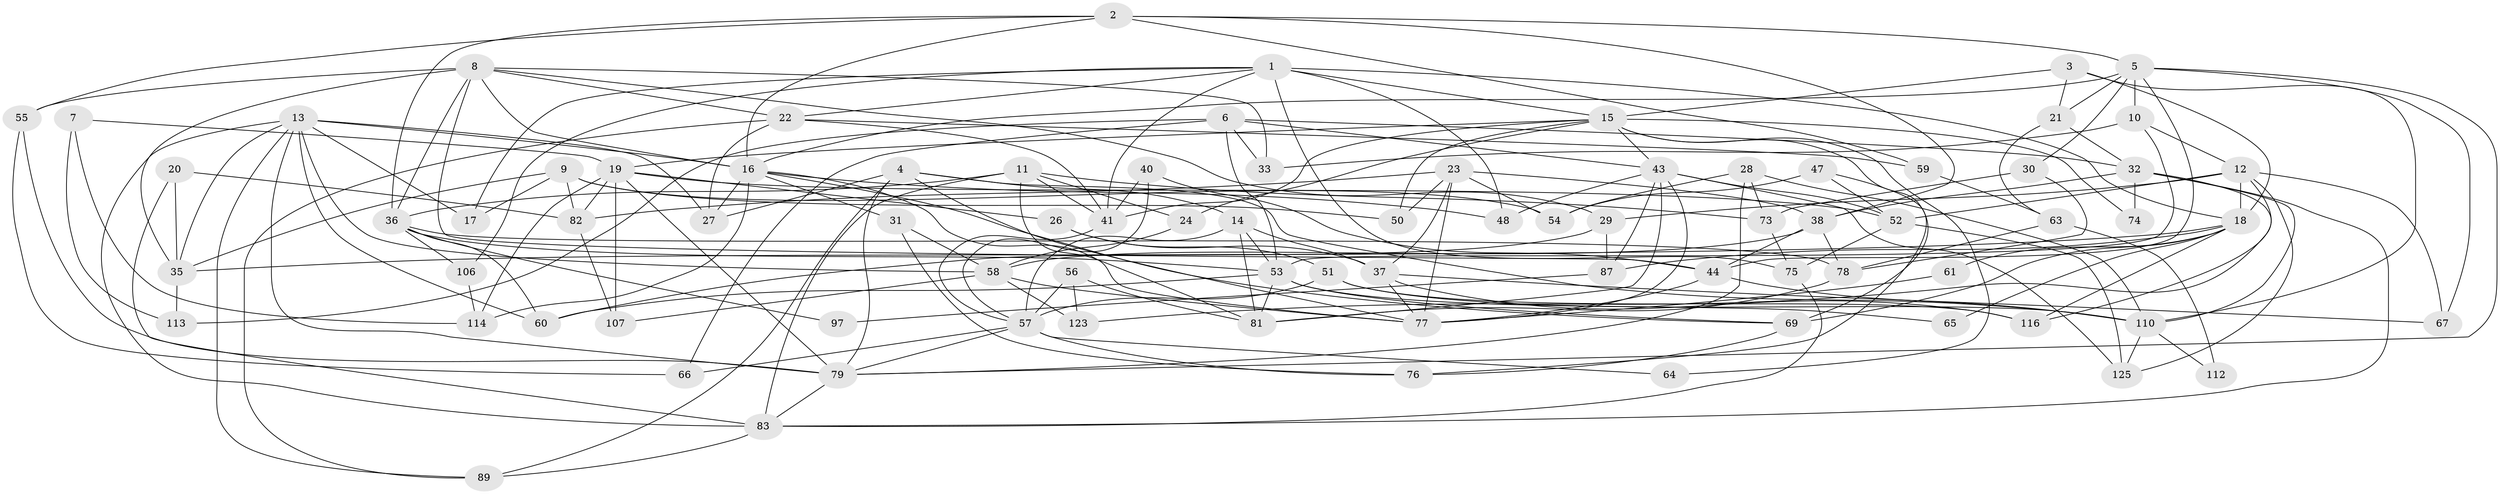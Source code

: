 // original degree distribution, {5: 0.24, 2: 0.128, 3: 0.272, 6: 0.064, 4: 0.248, 7: 0.032, 8: 0.016}
// Generated by graph-tools (version 1.1) at 2025/41/03/06/25 10:41:56]
// undirected, 82 vertices, 203 edges
graph export_dot {
graph [start="1"]
  node [color=gray90,style=filled];
  1 [super="+93"];
  2 [super="+104"];
  3 [super="+46"];
  4 [super="+119"];
  5 [super="+34"];
  6 [super="+84"];
  7;
  8 [super="+118"];
  9 [super="+115"];
  10 [super="+108"];
  11 [super="+85"];
  12 [super="+39"];
  13 [super="+45"];
  14 [super="+103"];
  15 [super="+86"];
  16 [super="+70"];
  17;
  18 [super="+88"];
  19 [super="+100"];
  20;
  21;
  22 [super="+25"];
  23 [super="+124"];
  24;
  26;
  27;
  28;
  29;
  30 [super="+42"];
  31 [super="+92"];
  32 [super="+49"];
  33;
  35 [super="+99"];
  36 [super="+96"];
  37 [super="+117"];
  38 [super="+72"];
  40;
  41 [super="+80"];
  43 [super="+95"];
  44;
  47;
  48;
  50;
  51 [super="+120"];
  52 [super="+105"];
  53 [super="+62"];
  54;
  55;
  56;
  57 [super="+68"];
  58 [super="+71"];
  59;
  60;
  61;
  63 [super="+91"];
  64;
  65;
  66;
  67;
  69;
  73 [super="+101"];
  74;
  75;
  76;
  77 [super="+109"];
  78 [super="+102"];
  79 [super="+90"];
  81;
  82;
  83 [super="+98"];
  87 [super="+94"];
  89 [super="+121"];
  97;
  106;
  107 [super="+122"];
  110 [super="+111"];
  112;
  113;
  114;
  116;
  123;
  125;
  1 -- 48;
  1 -- 75;
  1 -- 41;
  1 -- 18;
  1 -- 17;
  1 -- 22;
  1 -- 106;
  1 -- 15;
  2 -- 38;
  2 -- 16;
  2 -- 55;
  2 -- 36;
  2 -- 59;
  2 -- 5;
  3 -- 18;
  3 -- 21;
  3 -- 110;
  3 -- 15;
  4 -- 27;
  4 -- 89;
  4 -- 14;
  4 -- 77;
  4 -- 110;
  4 -- 79;
  5 -- 21;
  5 -- 44 [weight=2];
  5 -- 79;
  5 -- 67;
  5 -- 30;
  5 -- 16;
  5 -- 10;
  6 -- 113;
  6 -- 53;
  6 -- 66;
  6 -- 33;
  6 -- 43;
  6 -- 32;
  7 -- 19;
  7 -- 114;
  7 -- 113;
  8 -- 55;
  8 -- 16;
  8 -- 22;
  8 -- 33;
  8 -- 35;
  8 -- 36;
  8 -- 44;
  8 -- 29;
  9 -- 17;
  9 -- 50;
  9 -- 54;
  9 -- 82;
  9 -- 35;
  10 -- 12;
  10 -- 53;
  10 -- 33;
  11 -- 24;
  11 -- 81;
  11 -- 83;
  11 -- 41;
  11 -- 73;
  11 -- 36;
  12 -- 67;
  12 -- 29;
  12 -- 18;
  12 -- 52;
  12 -- 123;
  12 -- 125;
  13 -- 16;
  13 -- 17;
  13 -- 35;
  13 -- 27;
  13 -- 60;
  13 -- 79;
  13 -- 89;
  13 -- 58;
  13 -- 83;
  14 -- 81;
  14 -- 53;
  14 -- 37;
  14 -- 57;
  15 -- 19;
  15 -- 41;
  15 -- 24;
  15 -- 50;
  15 -- 64;
  15 -- 69;
  15 -- 74;
  15 -- 43;
  16 -- 27;
  16 -- 48;
  16 -- 114;
  16 -- 69;
  16 -- 77;
  16 -- 31;
  18 -- 61;
  18 -- 65;
  18 -- 35;
  18 -- 116;
  18 -- 69;
  18 -- 87;
  19 -- 52;
  19 -- 79;
  19 -- 82;
  19 -- 114;
  19 -- 26;
  19 -- 107;
  20 -- 83;
  20 -- 82;
  20 -- 35;
  21 -- 32;
  21 -- 63;
  22 -- 41;
  22 -- 89;
  22 -- 27;
  22 -- 59;
  23 -- 50;
  23 -- 82;
  23 -- 37;
  23 -- 54;
  23 -- 77;
  23 -- 38;
  24 -- 58;
  26 -- 51;
  26 -- 37;
  28 -- 79;
  28 -- 54;
  28 -- 73;
  28 -- 110;
  29 -- 60;
  29 -- 87;
  30 -- 78;
  30 -- 73;
  31 -- 76;
  31 -- 58;
  32 -- 110;
  32 -- 38;
  32 -- 116;
  32 -- 74;
  32 -- 83;
  35 -- 113;
  36 -- 60;
  36 -- 97;
  36 -- 106;
  36 -- 53;
  36 -- 78;
  37 -- 116;
  37 -- 67;
  37 -- 77;
  38 -- 44;
  38 -- 78;
  38 -- 58;
  40 -- 57;
  40 -- 44;
  40 -- 41;
  41 -- 57;
  43 -- 81;
  43 -- 87;
  43 -- 77;
  43 -- 48;
  43 -- 52;
  43 -- 125;
  44 -- 77;
  44 -- 110;
  47 -- 54;
  47 -- 76;
  47 -- 52;
  51 -- 116;
  51 -- 110;
  51 -- 57;
  52 -- 75;
  52 -- 125;
  53 -- 81;
  53 -- 65;
  53 -- 69;
  53 -- 60;
  55 -- 66;
  55 -- 79;
  56 -- 81;
  56 -- 57;
  56 -- 123;
  57 -- 76;
  57 -- 64;
  57 -- 66;
  57 -- 79;
  58 -- 123;
  58 -- 77;
  58 -- 107;
  59 -- 63;
  61 -- 77;
  63 -- 112;
  63 -- 78;
  69 -- 76;
  73 -- 75;
  75 -- 83;
  78 -- 81;
  79 -- 83;
  82 -- 107;
  83 -- 89;
  87 -- 97;
  106 -- 114;
  110 -- 112;
  110 -- 125;
}
